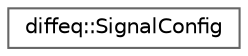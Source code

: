 digraph "Graphical Class Hierarchy"
{
 // LATEX_PDF_SIZE
  bgcolor="transparent";
  edge [fontname=Helvetica,fontsize=10,labelfontname=Helvetica,labelfontsize=10];
  node [fontname=Helvetica,fontsize=10,shape=box,height=0.2,width=0.4];
  rankdir="LR";
  Node0 [id="Node000000",label="diffeq::SignalConfig",height=0.2,width=0.4,color="grey40", fillcolor="white", style="filled",URL="$structdiffeq_1_1_signal_config.html",tooltip="Configuration for signal processing."];
}
